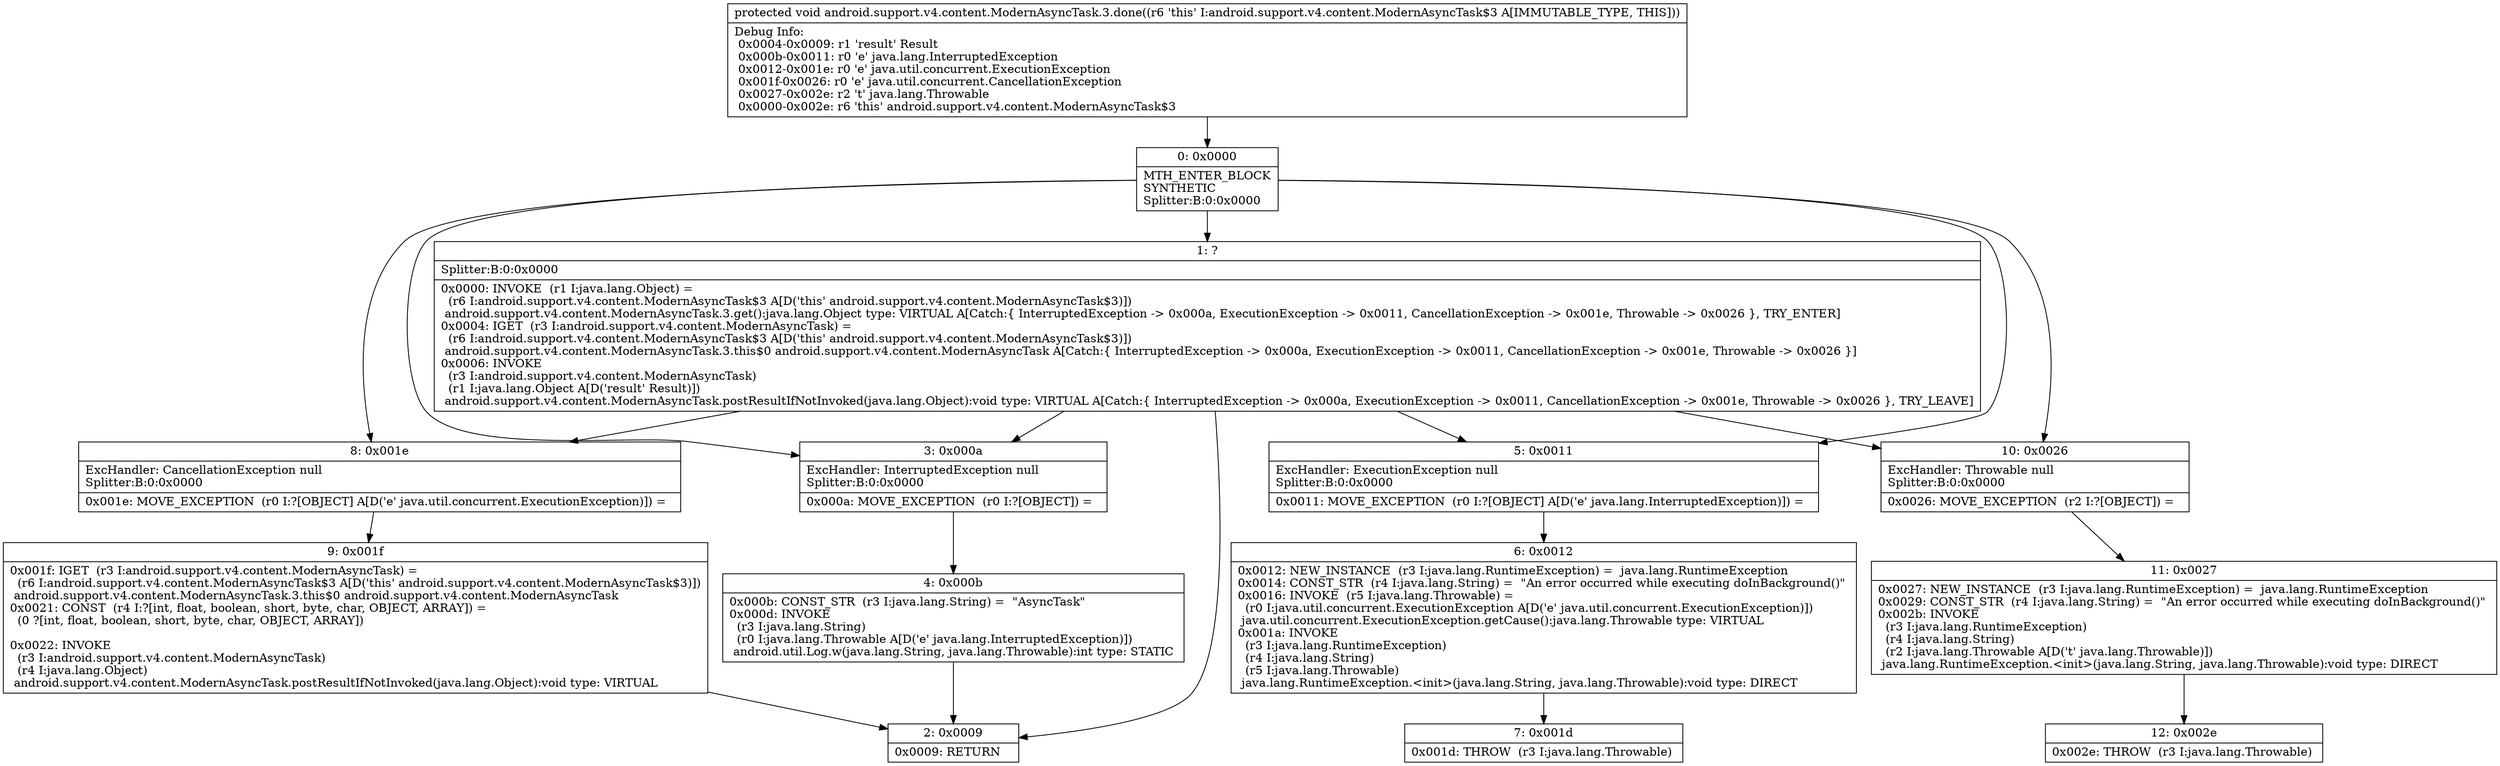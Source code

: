 digraph "CFG forandroid.support.v4.content.ModernAsyncTask.3.done()V" {
Node_0 [shape=record,label="{0\:\ 0x0000|MTH_ENTER_BLOCK\lSYNTHETIC\lSplitter:B:0:0x0000\l}"];
Node_1 [shape=record,label="{1\:\ ?|Splitter:B:0:0x0000\l|0x0000: INVOKE  (r1 I:java.lang.Object) = \l  (r6 I:android.support.v4.content.ModernAsyncTask$3 A[D('this' android.support.v4.content.ModernAsyncTask$3)])\l android.support.v4.content.ModernAsyncTask.3.get():java.lang.Object type: VIRTUAL A[Catch:\{ InterruptedException \-\> 0x000a, ExecutionException \-\> 0x0011, CancellationException \-\> 0x001e, Throwable \-\> 0x0026 \}, TRY_ENTER]\l0x0004: IGET  (r3 I:android.support.v4.content.ModernAsyncTask) = \l  (r6 I:android.support.v4.content.ModernAsyncTask$3 A[D('this' android.support.v4.content.ModernAsyncTask$3)])\l android.support.v4.content.ModernAsyncTask.3.this$0 android.support.v4.content.ModernAsyncTask A[Catch:\{ InterruptedException \-\> 0x000a, ExecutionException \-\> 0x0011, CancellationException \-\> 0x001e, Throwable \-\> 0x0026 \}]\l0x0006: INVOKE  \l  (r3 I:android.support.v4.content.ModernAsyncTask)\l  (r1 I:java.lang.Object A[D('result' Result)])\l android.support.v4.content.ModernAsyncTask.postResultIfNotInvoked(java.lang.Object):void type: VIRTUAL A[Catch:\{ InterruptedException \-\> 0x000a, ExecutionException \-\> 0x0011, CancellationException \-\> 0x001e, Throwable \-\> 0x0026 \}, TRY_LEAVE]\l}"];
Node_2 [shape=record,label="{2\:\ 0x0009|0x0009: RETURN   \l}"];
Node_3 [shape=record,label="{3\:\ 0x000a|ExcHandler: InterruptedException null\lSplitter:B:0:0x0000\l|0x000a: MOVE_EXCEPTION  (r0 I:?[OBJECT]) =  \l}"];
Node_4 [shape=record,label="{4\:\ 0x000b|0x000b: CONST_STR  (r3 I:java.lang.String) =  \"AsyncTask\" \l0x000d: INVOKE  \l  (r3 I:java.lang.String)\l  (r0 I:java.lang.Throwable A[D('e' java.lang.InterruptedException)])\l android.util.Log.w(java.lang.String, java.lang.Throwable):int type: STATIC \l}"];
Node_5 [shape=record,label="{5\:\ 0x0011|ExcHandler: ExecutionException null\lSplitter:B:0:0x0000\l|0x0011: MOVE_EXCEPTION  (r0 I:?[OBJECT] A[D('e' java.lang.InterruptedException)]) =  \l}"];
Node_6 [shape=record,label="{6\:\ 0x0012|0x0012: NEW_INSTANCE  (r3 I:java.lang.RuntimeException) =  java.lang.RuntimeException \l0x0014: CONST_STR  (r4 I:java.lang.String) =  \"An error occurred while executing doInBackground()\" \l0x0016: INVOKE  (r5 I:java.lang.Throwable) = \l  (r0 I:java.util.concurrent.ExecutionException A[D('e' java.util.concurrent.ExecutionException)])\l java.util.concurrent.ExecutionException.getCause():java.lang.Throwable type: VIRTUAL \l0x001a: INVOKE  \l  (r3 I:java.lang.RuntimeException)\l  (r4 I:java.lang.String)\l  (r5 I:java.lang.Throwable)\l java.lang.RuntimeException.\<init\>(java.lang.String, java.lang.Throwable):void type: DIRECT \l}"];
Node_7 [shape=record,label="{7\:\ 0x001d|0x001d: THROW  (r3 I:java.lang.Throwable) \l}"];
Node_8 [shape=record,label="{8\:\ 0x001e|ExcHandler: CancellationException null\lSplitter:B:0:0x0000\l|0x001e: MOVE_EXCEPTION  (r0 I:?[OBJECT] A[D('e' java.util.concurrent.ExecutionException)]) =  \l}"];
Node_9 [shape=record,label="{9\:\ 0x001f|0x001f: IGET  (r3 I:android.support.v4.content.ModernAsyncTask) = \l  (r6 I:android.support.v4.content.ModernAsyncTask$3 A[D('this' android.support.v4.content.ModernAsyncTask$3)])\l android.support.v4.content.ModernAsyncTask.3.this$0 android.support.v4.content.ModernAsyncTask \l0x0021: CONST  (r4 I:?[int, float, boolean, short, byte, char, OBJECT, ARRAY]) = \l  (0 ?[int, float, boolean, short, byte, char, OBJECT, ARRAY])\l \l0x0022: INVOKE  \l  (r3 I:android.support.v4.content.ModernAsyncTask)\l  (r4 I:java.lang.Object)\l android.support.v4.content.ModernAsyncTask.postResultIfNotInvoked(java.lang.Object):void type: VIRTUAL \l}"];
Node_10 [shape=record,label="{10\:\ 0x0026|ExcHandler: Throwable null\lSplitter:B:0:0x0000\l|0x0026: MOVE_EXCEPTION  (r2 I:?[OBJECT]) =  \l}"];
Node_11 [shape=record,label="{11\:\ 0x0027|0x0027: NEW_INSTANCE  (r3 I:java.lang.RuntimeException) =  java.lang.RuntimeException \l0x0029: CONST_STR  (r4 I:java.lang.String) =  \"An error occurred while executing doInBackground()\" \l0x002b: INVOKE  \l  (r3 I:java.lang.RuntimeException)\l  (r4 I:java.lang.String)\l  (r2 I:java.lang.Throwable A[D('t' java.lang.Throwable)])\l java.lang.RuntimeException.\<init\>(java.lang.String, java.lang.Throwable):void type: DIRECT \l}"];
Node_12 [shape=record,label="{12\:\ 0x002e|0x002e: THROW  (r3 I:java.lang.Throwable) \l}"];
MethodNode[shape=record,label="{protected void android.support.v4.content.ModernAsyncTask.3.done((r6 'this' I:android.support.v4.content.ModernAsyncTask$3 A[IMMUTABLE_TYPE, THIS]))  | Debug Info:\l  0x0004\-0x0009: r1 'result' Result\l  0x000b\-0x0011: r0 'e' java.lang.InterruptedException\l  0x0012\-0x001e: r0 'e' java.util.concurrent.ExecutionException\l  0x001f\-0x0026: r0 'e' java.util.concurrent.CancellationException\l  0x0027\-0x002e: r2 't' java.lang.Throwable\l  0x0000\-0x002e: r6 'this' android.support.v4.content.ModernAsyncTask$3\l}"];
MethodNode -> Node_0;
Node_0 -> Node_1;
Node_0 -> Node_3;
Node_0 -> Node_5;
Node_0 -> Node_8;
Node_0 -> Node_10;
Node_1 -> Node_2;
Node_1 -> Node_3;
Node_1 -> Node_5;
Node_1 -> Node_8;
Node_1 -> Node_10;
Node_3 -> Node_4;
Node_4 -> Node_2;
Node_5 -> Node_6;
Node_6 -> Node_7;
Node_8 -> Node_9;
Node_9 -> Node_2;
Node_10 -> Node_11;
Node_11 -> Node_12;
}

